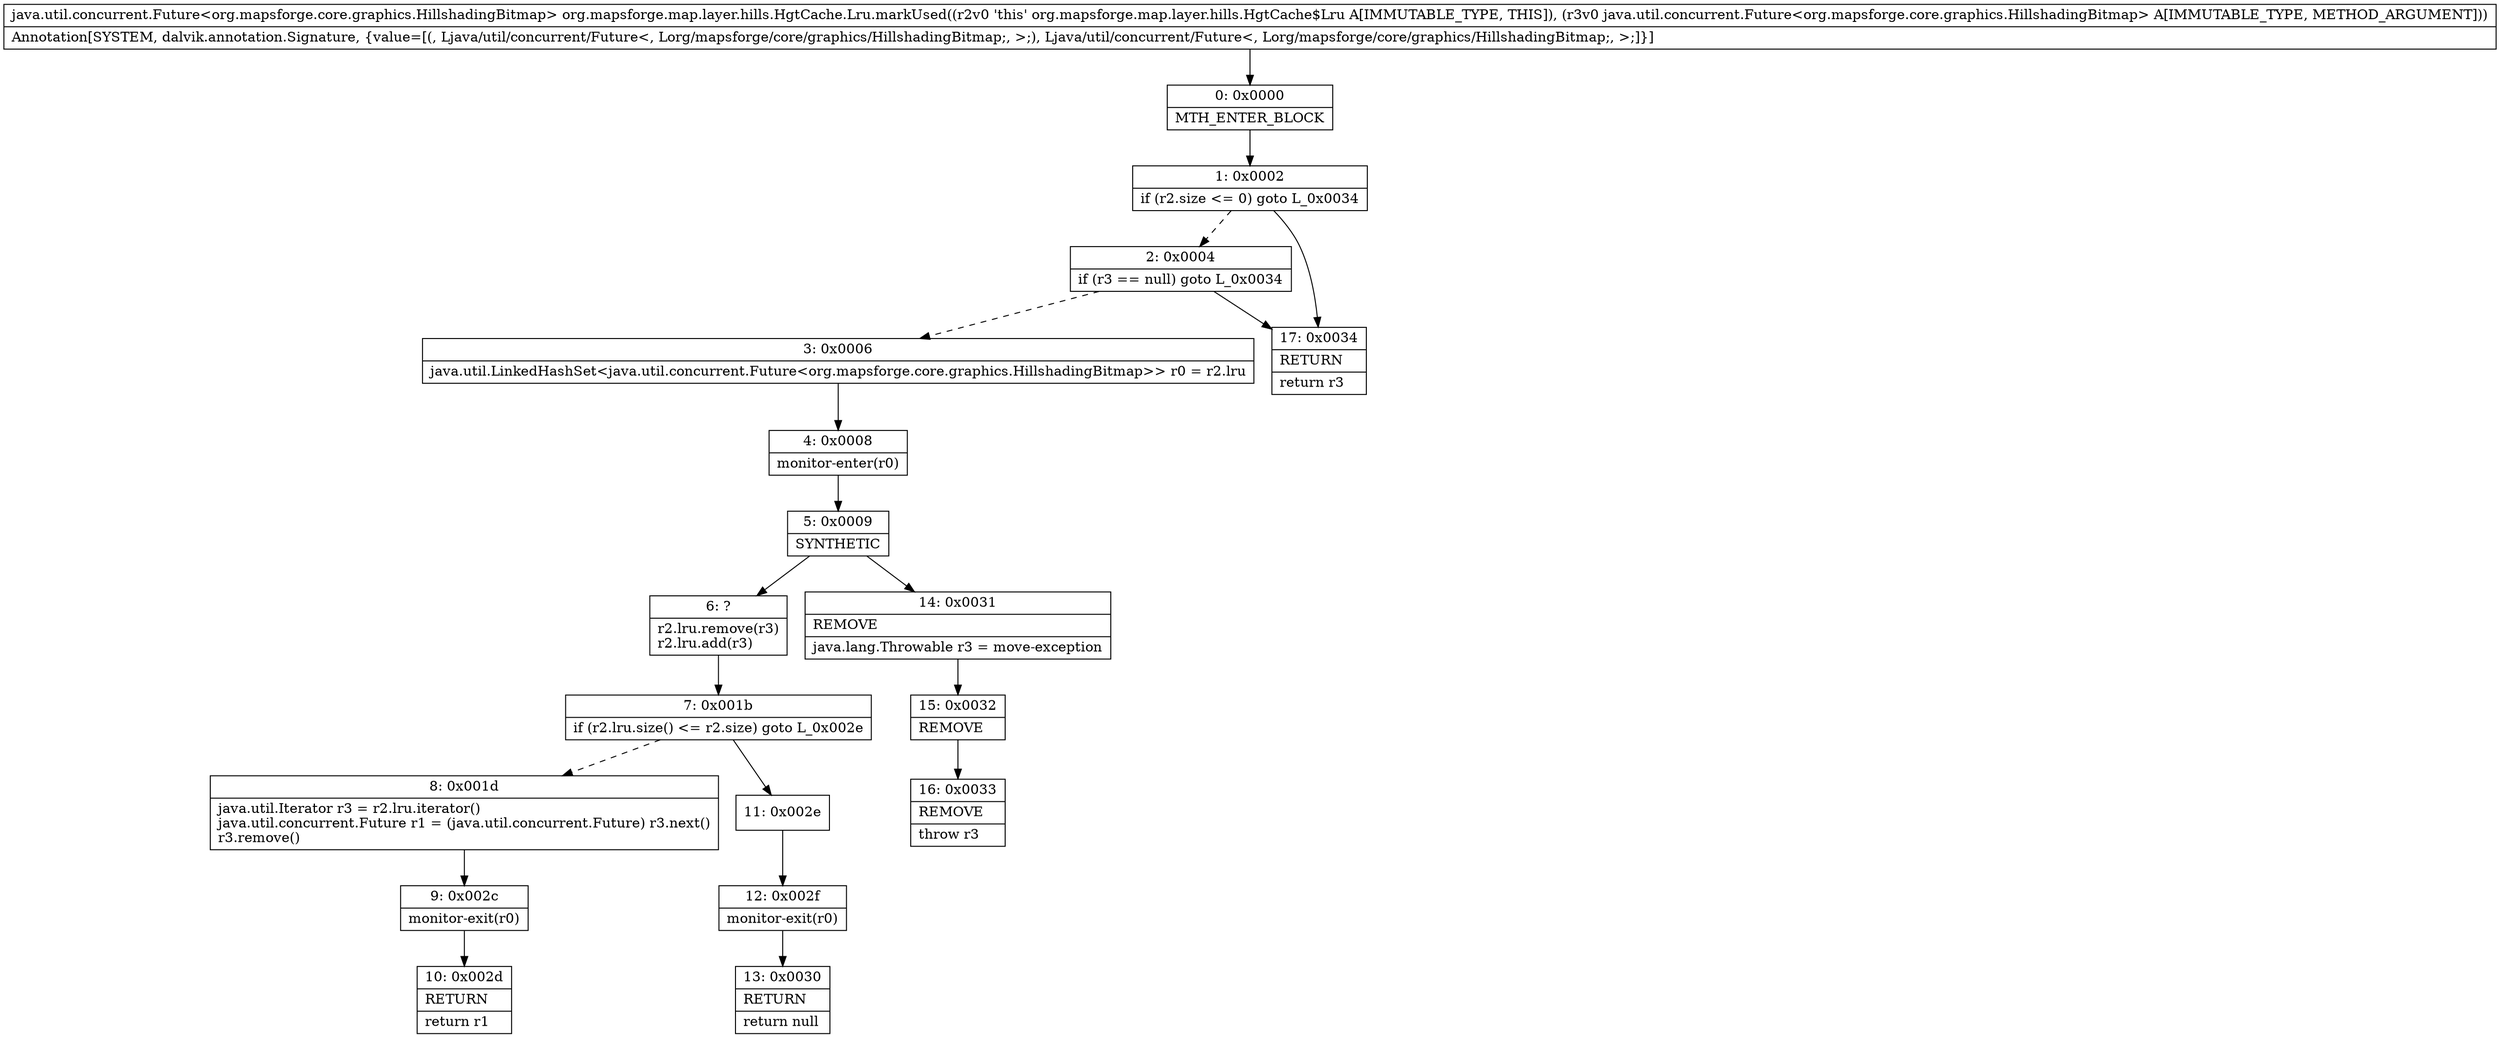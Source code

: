 digraph "CFG fororg.mapsforge.map.layer.hills.HgtCache.Lru.markUsed(Ljava\/util\/concurrent\/Future;)Ljava\/util\/concurrent\/Future;" {
Node_0 [shape=record,label="{0\:\ 0x0000|MTH_ENTER_BLOCK\l}"];
Node_1 [shape=record,label="{1\:\ 0x0002|if (r2.size \<= 0) goto L_0x0034\l}"];
Node_2 [shape=record,label="{2\:\ 0x0004|if (r3 == null) goto L_0x0034\l}"];
Node_3 [shape=record,label="{3\:\ 0x0006|java.util.LinkedHashSet\<java.util.concurrent.Future\<org.mapsforge.core.graphics.HillshadingBitmap\>\> r0 = r2.lru\l}"];
Node_4 [shape=record,label="{4\:\ 0x0008|monitor\-enter(r0)\l}"];
Node_5 [shape=record,label="{5\:\ 0x0009|SYNTHETIC\l}"];
Node_6 [shape=record,label="{6\:\ ?|r2.lru.remove(r3)\lr2.lru.add(r3)\l}"];
Node_7 [shape=record,label="{7\:\ 0x001b|if (r2.lru.size() \<= r2.size) goto L_0x002e\l}"];
Node_8 [shape=record,label="{8\:\ 0x001d|java.util.Iterator r3 = r2.lru.iterator()\ljava.util.concurrent.Future r1 = (java.util.concurrent.Future) r3.next()\lr3.remove()\l}"];
Node_9 [shape=record,label="{9\:\ 0x002c|monitor\-exit(r0)\l}"];
Node_10 [shape=record,label="{10\:\ 0x002d|RETURN\l|return r1\l}"];
Node_11 [shape=record,label="{11\:\ 0x002e}"];
Node_12 [shape=record,label="{12\:\ 0x002f|monitor\-exit(r0)\l}"];
Node_13 [shape=record,label="{13\:\ 0x0030|RETURN\l|return null\l}"];
Node_14 [shape=record,label="{14\:\ 0x0031|REMOVE\l|java.lang.Throwable r3 = move\-exception\l}"];
Node_15 [shape=record,label="{15\:\ 0x0032|REMOVE\l}"];
Node_16 [shape=record,label="{16\:\ 0x0033|REMOVE\l|throw r3\l}"];
Node_17 [shape=record,label="{17\:\ 0x0034|RETURN\l|return r3\l}"];
MethodNode[shape=record,label="{java.util.concurrent.Future\<org.mapsforge.core.graphics.HillshadingBitmap\> org.mapsforge.map.layer.hills.HgtCache.Lru.markUsed((r2v0 'this' org.mapsforge.map.layer.hills.HgtCache$Lru A[IMMUTABLE_TYPE, THIS]), (r3v0 java.util.concurrent.Future\<org.mapsforge.core.graphics.HillshadingBitmap\> A[IMMUTABLE_TYPE, METHOD_ARGUMENT]))  | Annotation[SYSTEM, dalvik.annotation.Signature, \{value=[(, Ljava\/util\/concurrent\/Future\<, Lorg\/mapsforge\/core\/graphics\/HillshadingBitmap;, \>;), Ljava\/util\/concurrent\/Future\<, Lorg\/mapsforge\/core\/graphics\/HillshadingBitmap;, \>;]\}]\l}"];
MethodNode -> Node_0;
Node_0 -> Node_1;
Node_1 -> Node_2[style=dashed];
Node_1 -> Node_17;
Node_2 -> Node_3[style=dashed];
Node_2 -> Node_17;
Node_3 -> Node_4;
Node_4 -> Node_5;
Node_5 -> Node_6;
Node_5 -> Node_14;
Node_6 -> Node_7;
Node_7 -> Node_8[style=dashed];
Node_7 -> Node_11;
Node_8 -> Node_9;
Node_9 -> Node_10;
Node_11 -> Node_12;
Node_12 -> Node_13;
Node_14 -> Node_15;
Node_15 -> Node_16;
}

